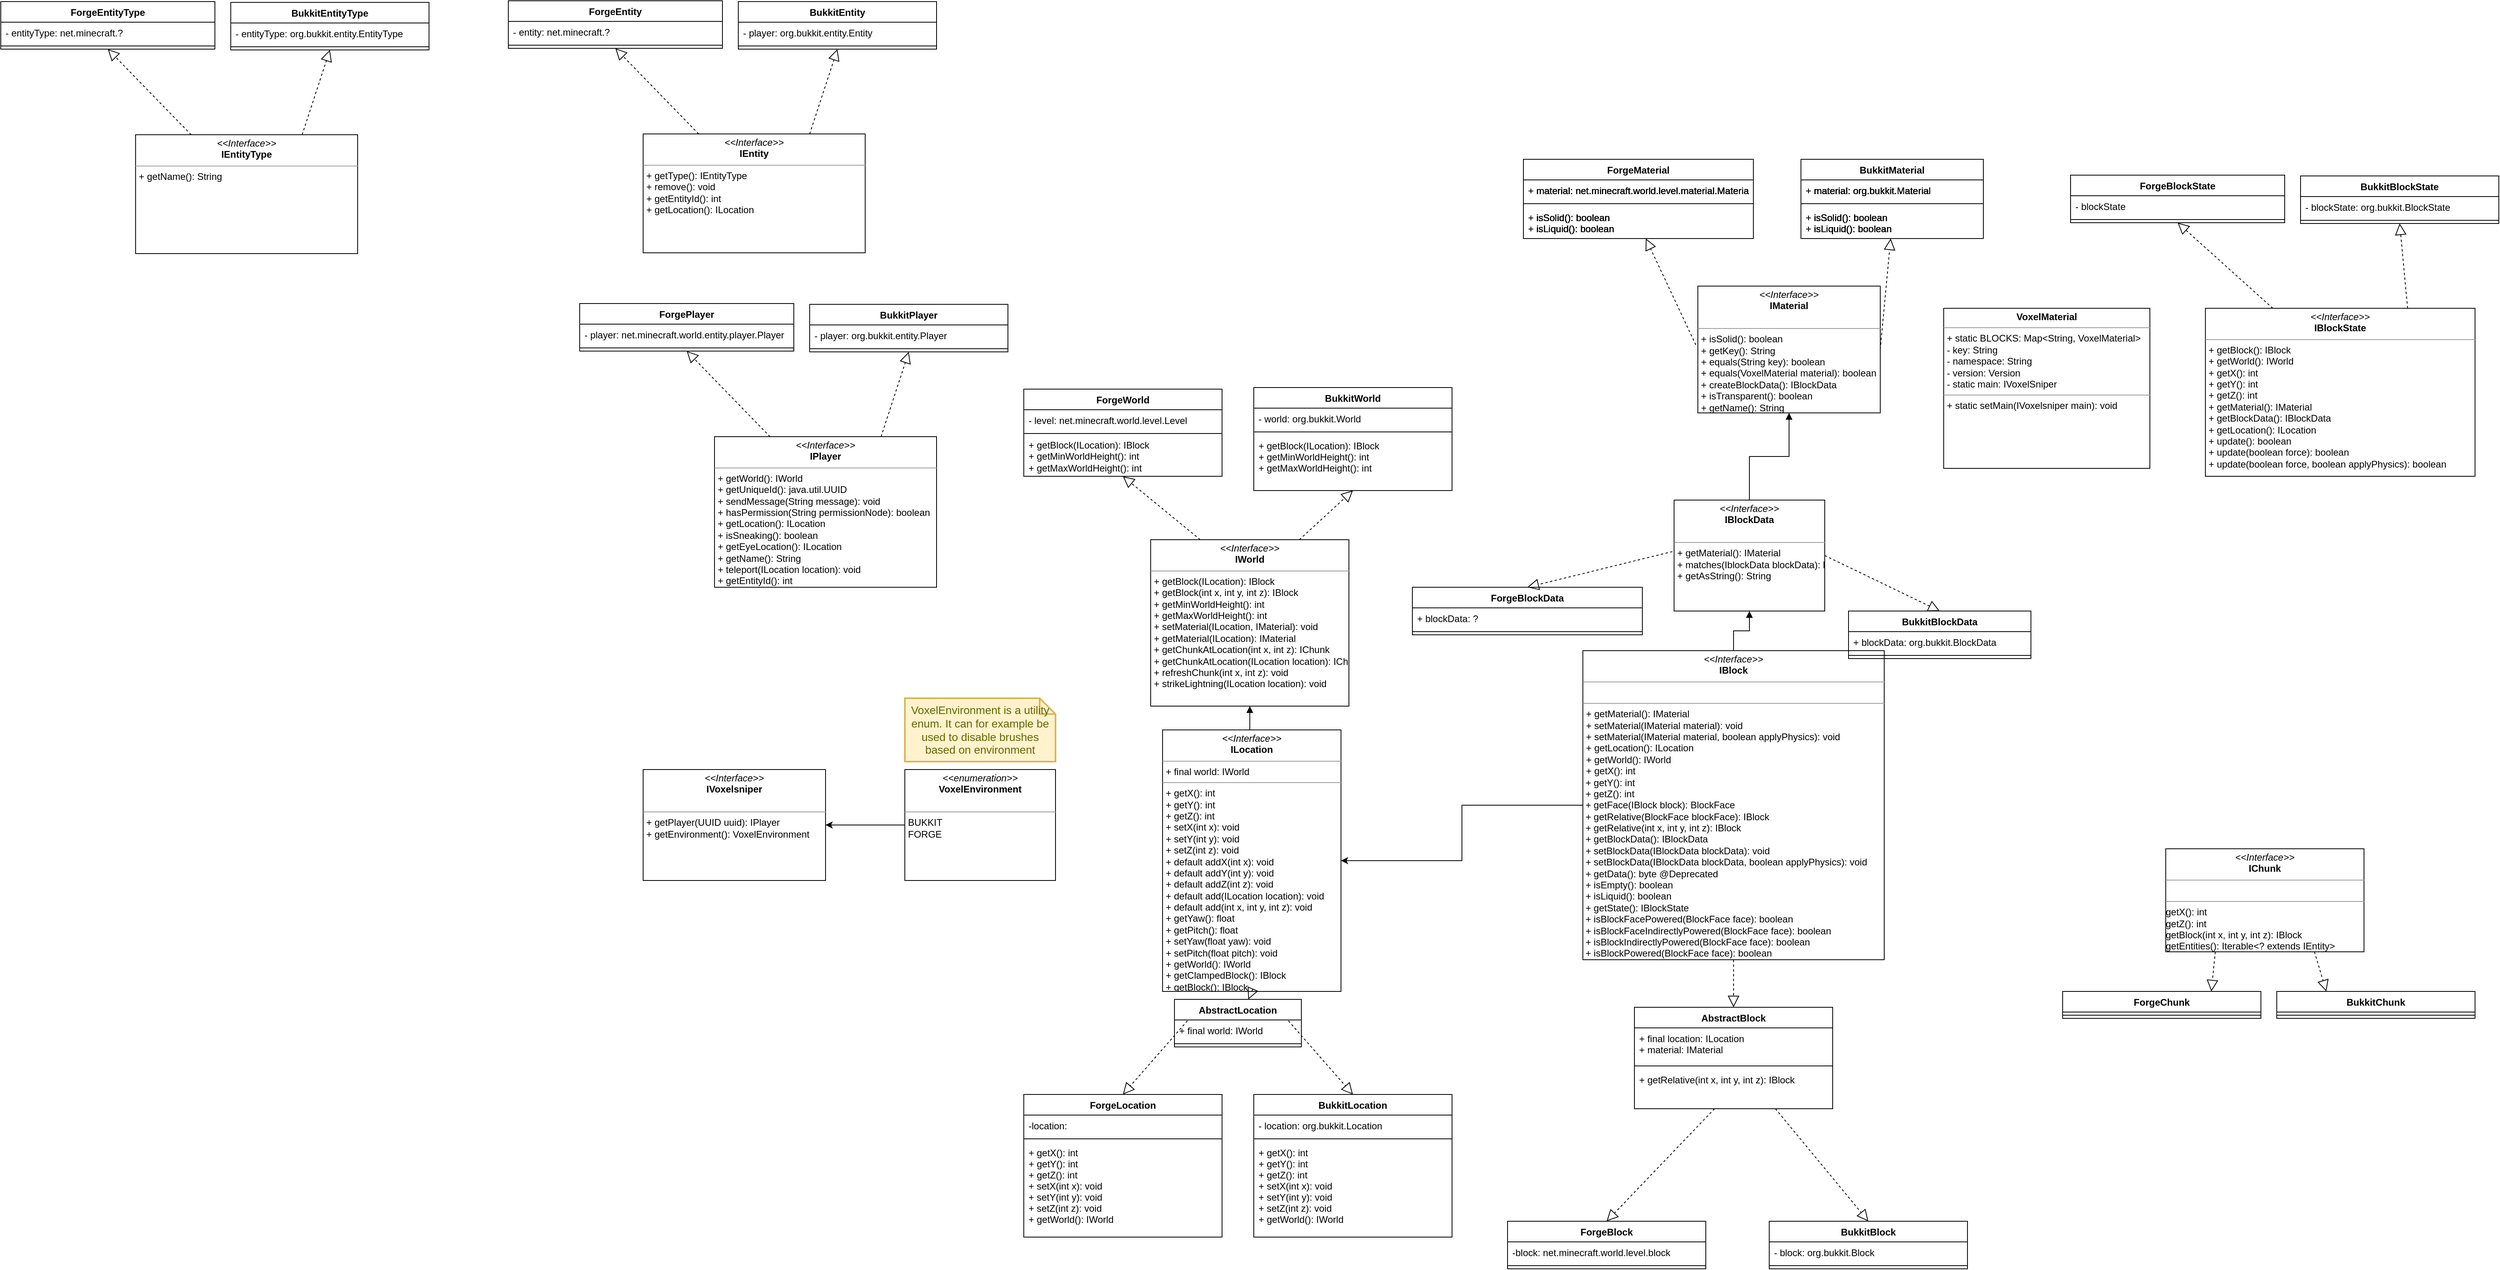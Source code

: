 <mxfile version="15.5.4" type="embed"><diagram id="C5RBs43oDa-KdzZeNtuy" name="Page-1"><mxGraphModel dx="2242" dy="1437" grid="1" gridSize="10" guides="1" tooltips="1" connect="1" arrows="1" fold="1" page="1" pageScale="1" pageWidth="827" pageHeight="1169" math="0" shadow="0"><root><mxCell id="WIyWlLk6GJQsqaUBKTNV-0"/><mxCell id="WIyWlLk6GJQsqaUBKTNV-1" parent="WIyWlLk6GJQsqaUBKTNV-0"/><mxCell id="Hpd59Qbbizcu43VCn_N1-1" value="BukkitMaterial" style="swimlane;fontStyle=1;align=center;verticalAlign=top;childLayout=stackLayout;horizontal=1;startSize=26;horizontalStack=0;resizeParent=1;resizeParentMax=0;resizeLast=0;collapsible=1;marginBottom=0;" parent="WIyWlLk6GJQsqaUBKTNV-1" vertex="1"><mxGeometry x="710" y="-310" width="230" height="100" as="geometry"><mxRectangle x="280" y="320" width="120" height="30" as="alternateBounds"/></mxGeometry></mxCell><mxCell id="Hpd59Qbbizcu43VCn_N1-2" value="+ material: org.bukkit.Material" style="text;align=left;verticalAlign=top;spacingLeft=4;spacingRight=4;overflow=hidden;rotatable=0;points=[[0,0.5],[1,0.5]];portConstraint=eastwest;" parent="Hpd59Qbbizcu43VCn_N1-1" vertex="1"><mxGeometry y="26" width="230" height="26" as="geometry"/></mxCell><mxCell id="Hpd59Qbbizcu43VCn_N1-3" value="" style="line;strokeWidth=1;align=left;verticalAlign=middle;spacingTop=-1;spacingLeft=3;spacingRight=3;rotatable=0;labelPosition=right;points=[];portConstraint=eastwest;" parent="Hpd59Qbbizcu43VCn_N1-1" vertex="1"><mxGeometry y="52" width="230" height="8" as="geometry"/></mxCell><mxCell id="Hpd59Qbbizcu43VCn_N1-4" value="+ isSolid(): boolean&#10;+ isLiquid(): boolean&#10;" style="text;align=left;verticalAlign=top;spacingLeft=4;spacingRight=4;overflow=hidden;rotatable=0;points=[[0,0.5],[1,0.5]];portConstraint=eastwest;" parent="Hpd59Qbbizcu43VCn_N1-1" vertex="1"><mxGeometry y="60" width="230" height="40" as="geometry"/></mxCell><mxCell id="Hpd59Qbbizcu43VCn_N1-5" value="" style="endArrow=block;dashed=1;endFill=0;endSize=12;html=1;rounded=0;exitX=1;exitY=0.5;exitDx=0;exitDy=0;" parent="WIyWlLk6GJQsqaUBKTNV-1" source="Hpd59Qbbizcu43VCn_N1-11" target="Hpd59Qbbizcu43VCn_N1-4" edge="1"><mxGeometry width="160" relative="1" as="geometry"><mxPoint x="480" y="-250" as="sourcePoint"/><mxPoint x="640" y="-250" as="targetPoint"/></mxGeometry></mxCell><mxCell id="Hpd59Qbbizcu43VCn_N1-6" value="ForgeMaterial" style="swimlane;fontStyle=1;align=center;verticalAlign=top;childLayout=stackLayout;horizontal=1;startSize=26;horizontalStack=0;resizeParent=1;resizeParentMax=0;resizeLast=0;collapsible=1;marginBottom=0;" parent="WIyWlLk6GJQsqaUBKTNV-1" vertex="1"><mxGeometry x="360" y="-310" width="290" height="100" as="geometry"/></mxCell><mxCell id="Hpd59Qbbizcu43VCn_N1-7" value="+ material: net.minecraft.world.level.material.Material" style="text;align=left;verticalAlign=top;spacingLeft=4;spacingRight=4;overflow=hidden;rotatable=0;points=[[0,0.5],[1,0.5]];portConstraint=eastwest;" parent="Hpd59Qbbizcu43VCn_N1-6" vertex="1"><mxGeometry y="26" width="290" height="26" as="geometry"/></mxCell><mxCell id="Hpd59Qbbizcu43VCn_N1-8" value="" style="line;strokeWidth=1;align=left;verticalAlign=middle;spacingTop=-1;spacingLeft=3;spacingRight=3;rotatable=0;labelPosition=right;points=[];portConstraint=eastwest;" parent="Hpd59Qbbizcu43VCn_N1-6" vertex="1"><mxGeometry y="52" width="290" height="8" as="geometry"/></mxCell><mxCell id="Hpd59Qbbizcu43VCn_N1-9" value="+ isSolid(): boolean&#10;+ isLiquid(): boolean&#10;" style="text;align=left;verticalAlign=top;spacingLeft=4;spacingRight=4;overflow=hidden;rotatable=0;points=[[0,0.5],[1,0.5]];portConstraint=eastwest;" parent="Hpd59Qbbizcu43VCn_N1-6" vertex="1"><mxGeometry y="60" width="290" height="40" as="geometry"/></mxCell><mxCell id="Hpd59Qbbizcu43VCn_N1-10" value="" style="endArrow=block;dashed=1;endFill=0;endSize=12;html=1;rounded=0;exitX=-0.011;exitY=0.464;exitDx=0;exitDy=0;exitPerimeter=0;" parent="WIyWlLk6GJQsqaUBKTNV-1" source="Hpd59Qbbizcu43VCn_N1-11" target="Hpd59Qbbizcu43VCn_N1-9" edge="1"><mxGeometry width="160" relative="1" as="geometry"><mxPoint x="530" y="-260" as="sourcePoint"/><mxPoint x="690" y="-260" as="targetPoint"/></mxGeometry></mxCell><mxCell id="Hpd59Qbbizcu43VCn_N1-11" value="&lt;p style=&quot;margin: 0px ; margin-top: 4px ; text-align: center&quot;&gt;&lt;i&gt;&amp;lt;&amp;lt;Interface&amp;gt;&amp;gt;&lt;/i&gt;&lt;br&gt;&lt;b&gt;IMaterial&lt;/b&gt;&lt;/p&gt;&lt;br&gt;&lt;hr size=&quot;1&quot;&gt;&lt;p style=&quot;margin: 0px ; margin-left: 4px&quot;&gt;+ isSolid(): boolean&lt;br&gt;&lt;/p&gt;&lt;p style=&quot;margin: 0px ; margin-left: 4px&quot;&gt;+ getKey(): String&lt;/p&gt;&lt;p style=&quot;margin: 0px ; margin-left: 4px&quot;&gt;+ equals(String key): boolean&lt;/p&gt;&lt;p style=&quot;margin: 0px ; margin-left: 4px&quot;&gt;+ equals(VoxelMaterial material): boolean&lt;br&gt;&lt;/p&gt;&lt;p style=&quot;margin: 0px ; margin-left: 4px&quot;&gt;+ createBlockData(): IBlockData&lt;/p&gt;&lt;p style=&quot;margin: 0px ; margin-left: 4px&quot;&gt;+&amp;nbsp;isTransparent(): boolean&lt;/p&gt;&lt;p style=&quot;margin: 0px ; margin-left: 4px&quot;&gt;+ getName(): String&lt;/p&gt;" style="verticalAlign=top;align=left;overflow=fill;fontSize=12;fontFamily=Helvetica;html=1;glass=0;" parent="WIyWlLk6GJQsqaUBKTNV-1" vertex="1"><mxGeometry x="580" y="-150" width="230" height="160" as="geometry"/></mxCell><mxCell id="Hpd59Qbbizcu43VCn_N1-22" value="&lt;p style=&quot;margin: 0px ; margin-top: 4px ; text-align: center&quot;&gt;&lt;i&gt;&amp;lt;&amp;lt;Interface&amp;gt;&amp;gt;&lt;/i&gt;&lt;br&gt;&lt;b&gt;IWorld&lt;/b&gt;&lt;/p&gt;&lt;hr size=&quot;1&quot;&gt;&lt;p style=&quot;margin: 0px ; margin-left: 4px&quot;&gt;+ getBlock(ILocation): IBlock&lt;/p&gt;&lt;p style=&quot;margin: 0px ; margin-left: 4px&quot;&gt;+&amp;nbsp;getBlock(int x, int y, int z): IBlock&lt;br&gt;+ getMinWorldHeight(): int&lt;/p&gt;&lt;p style=&quot;margin: 0px ; margin-left: 4px&quot;&gt;+ getMaxWorldHeight(): int&lt;/p&gt;&lt;p style=&quot;margin: 0px ; margin-left: 4px&quot;&gt;+ setMaterial(ILocation, IMaterial): void&lt;/p&gt;&lt;p style=&quot;margin: 0px ; margin-left: 4px&quot;&gt;+ getMaterial(ILocation):&amp;nbsp;IMaterial&lt;/p&gt;&lt;p style=&quot;margin: 0px ; margin-left: 4px&quot;&gt;+ getChunkAtLocation(int x, int z): IChunk&lt;/p&gt;&lt;p style=&quot;margin: 0px ; margin-left: 4px&quot;&gt;+ getChunkAtLocation(ILocation location): IChunk&lt;/p&gt;&lt;p style=&quot;margin: 0px ; margin-left: 4px&quot;&gt;+ refreshChunk(int x, int z): void&lt;/p&gt;&lt;p style=&quot;margin: 0px ; margin-left: 4px&quot;&gt;+ strikeLightning(ILocation location): void&lt;/p&gt;&lt;p style=&quot;margin: 0px ; margin-left: 4px&quot;&gt;&lt;br&gt;&lt;/p&gt;" style="verticalAlign=top;align=left;overflow=fill;fontSize=12;fontFamily=Helvetica;html=1;glass=0;" parent="WIyWlLk6GJQsqaUBKTNV-1" vertex="1"><mxGeometry x="-110" y="170" width="250" height="210" as="geometry"/></mxCell><mxCell id="Hpd59Qbbizcu43VCn_N1-32" style="edgeStyle=orthogonalEdgeStyle;rounded=0;orthogonalLoop=1;jettySize=auto;html=1;entryX=1;entryY=0.5;entryDx=0;entryDy=0;" parent="WIyWlLk6GJQsqaUBKTNV-1" source="Hpd59Qbbizcu43VCn_N1-31" target="Hpd59Qbbizcu43VCn_N1-55" edge="1"><mxGeometry relative="1" as="geometry"><mxPoint x="120" y="575" as="targetPoint"/></mxGeometry></mxCell><mxCell id="Hpd59Qbbizcu43VCn_N1-79" style="edgeStyle=orthogonalEdgeStyle;rounded=0;orthogonalLoop=1;jettySize=auto;html=1;exitX=0.5;exitY=0;exitDx=0;exitDy=0;entryX=0.5;entryY=1;entryDx=0;entryDy=0;endArrow=block;endFill=1;" parent="WIyWlLk6GJQsqaUBKTNV-1" source="Hpd59Qbbizcu43VCn_N1-31" target="35" edge="1"><mxGeometry relative="1" as="geometry"/></mxCell><mxCell id="Hpd59Qbbizcu43VCn_N1-36" value="ForgeBlock" style="swimlane;fontStyle=1;align=center;verticalAlign=top;childLayout=stackLayout;horizontal=1;startSize=26;horizontalStack=0;resizeParent=1;resizeParentMax=0;resizeLast=0;collapsible=1;marginBottom=0;glass=0;" parent="WIyWlLk6GJQsqaUBKTNV-1" vertex="1"><mxGeometry x="340" y="1030" width="250" height="60" as="geometry"/></mxCell><mxCell id="Hpd59Qbbizcu43VCn_N1-37" value="-block: net.minecraft.world.level.block" style="text;strokeColor=none;fillColor=none;align=left;verticalAlign=top;spacingLeft=4;spacingRight=4;overflow=hidden;rotatable=0;points=[[0,0.5],[1,0.5]];portConstraint=eastwest;glass=0;" parent="Hpd59Qbbizcu43VCn_N1-36" vertex="1"><mxGeometry y="26" width="250" height="26" as="geometry"/></mxCell><mxCell id="Hpd59Qbbizcu43VCn_N1-38" value="" style="line;strokeWidth=1;fillColor=none;align=left;verticalAlign=middle;spacingTop=-1;spacingLeft=3;spacingRight=3;rotatable=0;labelPosition=right;points=[];portConstraint=eastwest;glass=0;" parent="Hpd59Qbbizcu43VCn_N1-36" vertex="1"><mxGeometry y="52" width="250" height="8" as="geometry"/></mxCell><mxCell id="Hpd59Qbbizcu43VCn_N1-40" value="BukkitBlock" style="swimlane;fontStyle=1;align=center;verticalAlign=top;childLayout=stackLayout;horizontal=1;startSize=26;horizontalStack=0;resizeParent=1;resizeParentMax=0;resizeLast=0;collapsible=1;marginBottom=0;glass=0;" parent="WIyWlLk6GJQsqaUBKTNV-1" vertex="1"><mxGeometry x="670" y="1030" width="250" height="60" as="geometry"/></mxCell><mxCell id="Hpd59Qbbizcu43VCn_N1-41" value="- block: org.bukkit.Block" style="text;strokeColor=none;fillColor=none;align=left;verticalAlign=top;spacingLeft=4;spacingRight=4;overflow=hidden;rotatable=0;points=[[0,0.5],[1,0.5]];portConstraint=eastwest;glass=0;" parent="Hpd59Qbbizcu43VCn_N1-40" vertex="1"><mxGeometry y="26" width="250" height="26" as="geometry"/></mxCell><mxCell id="Hpd59Qbbizcu43VCn_N1-42" value="" style="line;strokeWidth=1;fillColor=none;align=left;verticalAlign=middle;spacingTop=-1;spacingLeft=3;spacingRight=3;rotatable=0;labelPosition=right;points=[];portConstraint=eastwest;glass=0;" parent="Hpd59Qbbizcu43VCn_N1-40" vertex="1"><mxGeometry y="52" width="250" height="8" as="geometry"/></mxCell><mxCell id="Hpd59Qbbizcu43VCn_N1-45" value="" style="endArrow=block;dashed=1;endFill=0;endSize=12;html=1;rounded=0;entryX=0.5;entryY=0;entryDx=0;entryDy=0;" parent="WIyWlLk6GJQsqaUBKTNV-1" source="20" target="Hpd59Qbbizcu43VCn_N1-40" edge="1"><mxGeometry width="160" relative="1" as="geometry"><mxPoint x="480.0" y="624.34" as="sourcePoint"/><mxPoint x="510" y="580" as="targetPoint"/></mxGeometry></mxCell><mxCell id="Hpd59Qbbizcu43VCn_N1-46" value="" style="endArrow=block;dashed=1;endFill=0;endSize=12;html=1;rounded=0;entryX=0.5;entryY=0;entryDx=0;entryDy=0;" parent="WIyWlLk6GJQsqaUBKTNV-1" source="23" target="Hpd59Qbbizcu43VCn_N1-36" edge="1"><mxGeometry width="160" relative="1" as="geometry"><mxPoint x="430" y="632.5" as="sourcePoint"/><mxPoint x="520.0" y="590" as="targetPoint"/></mxGeometry></mxCell><mxCell id="Hpd59Qbbizcu43VCn_N1-47" value="ForgeLocation" style="swimlane;fontStyle=1;align=center;verticalAlign=top;childLayout=stackLayout;horizontal=1;startSize=26;horizontalStack=0;resizeParent=1;resizeParentMax=0;resizeLast=0;collapsible=1;marginBottom=0;glass=0;" parent="WIyWlLk6GJQsqaUBKTNV-1" vertex="1"><mxGeometry x="-270" y="870" width="250" height="180" as="geometry"/></mxCell><mxCell id="Hpd59Qbbizcu43VCn_N1-48" value="-location: " style="text;strokeColor=none;fillColor=none;align=left;verticalAlign=top;spacingLeft=4;spacingRight=4;overflow=hidden;rotatable=0;points=[[0,0.5],[1,0.5]];portConstraint=eastwest;glass=0;" parent="Hpd59Qbbizcu43VCn_N1-47" vertex="1"><mxGeometry y="26" width="250" height="26" as="geometry"/></mxCell><mxCell id="Hpd59Qbbizcu43VCn_N1-49" value="" style="line;strokeWidth=1;fillColor=none;align=left;verticalAlign=middle;spacingTop=-1;spacingLeft=3;spacingRight=3;rotatable=0;labelPosition=right;points=[];portConstraint=eastwest;glass=0;" parent="Hpd59Qbbizcu43VCn_N1-47" vertex="1"><mxGeometry y="52" width="250" height="8" as="geometry"/></mxCell><mxCell id="Hpd59Qbbizcu43VCn_N1-50" value="+ getX(): int&#10;+ getY(): int&#10;+ getZ(): int&#10;+ setX(int x): void&#10;+ setY(int y): void&#10;+ setZ(int z): void&#10;+ getWorld(): IWorld" style="text;strokeColor=none;fillColor=none;align=left;verticalAlign=top;spacingLeft=4;spacingRight=4;overflow=hidden;rotatable=0;points=[[0,0.5],[1,0.5]];portConstraint=eastwest;glass=0;" parent="Hpd59Qbbizcu43VCn_N1-47" vertex="1"><mxGeometry y="60" width="250" height="120" as="geometry"/></mxCell><mxCell id="Hpd59Qbbizcu43VCn_N1-51" value="BukkitLocation" style="swimlane;fontStyle=1;align=center;verticalAlign=top;childLayout=stackLayout;horizontal=1;startSize=26;horizontalStack=0;resizeParent=1;resizeParentMax=0;resizeLast=0;collapsible=1;marginBottom=0;glass=0;" parent="WIyWlLk6GJQsqaUBKTNV-1" vertex="1"><mxGeometry x="20" y="870" width="250" height="180" as="geometry"/></mxCell><mxCell id="Hpd59Qbbizcu43VCn_N1-52" value="- location: org.bukkit.Location" style="text;strokeColor=none;fillColor=none;align=left;verticalAlign=top;spacingLeft=4;spacingRight=4;overflow=hidden;rotatable=0;points=[[0,0.5],[1,0.5]];portConstraint=eastwest;glass=0;" parent="Hpd59Qbbizcu43VCn_N1-51" vertex="1"><mxGeometry y="26" width="250" height="26" as="geometry"/></mxCell><mxCell id="Hpd59Qbbizcu43VCn_N1-53" value="" style="line;strokeWidth=1;fillColor=none;align=left;verticalAlign=middle;spacingTop=-1;spacingLeft=3;spacingRight=3;rotatable=0;labelPosition=right;points=[];portConstraint=eastwest;glass=0;" parent="Hpd59Qbbizcu43VCn_N1-51" vertex="1"><mxGeometry y="52" width="250" height="8" as="geometry"/></mxCell><mxCell id="Hpd59Qbbizcu43VCn_N1-54" value="+ getX(): int&#10;+ getY(): int&#10;+ getZ(): int&#10;+ setX(int x): void&#10;+ setY(int y): void&#10;+ setZ(int z): void&#10;+ getWorld(): IWorld" style="text;strokeColor=none;fillColor=none;align=left;verticalAlign=top;spacingLeft=4;spacingRight=4;overflow=hidden;rotatable=0;points=[[0,0.5],[1,0.5]];portConstraint=eastwest;glass=0;" parent="Hpd59Qbbizcu43VCn_N1-51" vertex="1"><mxGeometry y="60" width="250" height="120" as="geometry"/></mxCell><mxCell id="Hpd59Qbbizcu43VCn_N1-59" style="edgeStyle=orthogonalEdgeStyle;rounded=0;orthogonalLoop=1;jettySize=auto;html=1;exitX=0.5;exitY=0;exitDx=0;exitDy=0;entryX=0.5;entryY=1;entryDx=0;entryDy=0;endArrow=block;endFill=1;" parent="WIyWlLk6GJQsqaUBKTNV-1" source="Hpd59Qbbizcu43VCn_N1-55" target="Hpd59Qbbizcu43VCn_N1-22" edge="1"><mxGeometry relative="1" as="geometry"/></mxCell><mxCell id="Hpd59Qbbizcu43VCn_N1-55" value="&lt;p style=&quot;margin: 0px ; margin-top: 4px ; text-align: center&quot;&gt;&lt;i&gt;&amp;lt;&amp;lt;Interface&amp;gt;&amp;gt;&lt;/i&gt;&lt;br&gt;&lt;b&gt;ILocation&lt;/b&gt;&lt;/p&gt;&lt;hr size=&quot;1&quot;&gt;&lt;p style=&quot;margin: 0px ; margin-left: 4px&quot;&gt;+ final world: IWorld&lt;/p&gt;&lt;hr size=&quot;1&quot;&gt;&lt;p style=&quot;margin: 0px 0px 0px 4px&quot;&gt;+ getX(): int&lt;br&gt;&lt;/p&gt;&lt;p style=&quot;margin: 0px 0px 0px 4px&quot;&gt;+ getY(): int&lt;br&gt;&lt;/p&gt;&lt;p style=&quot;margin: 0px 0px 0px 4px&quot;&gt;+ getZ(): int&lt;br&gt;&lt;/p&gt;&lt;p style=&quot;margin: 0px 0px 0px 4px&quot;&gt;+ setX(int x): void&lt;/p&gt;&lt;p style=&quot;margin: 0px 0px 0px 4px&quot;&gt;+ setY(int y): void&lt;br&gt;&lt;/p&gt;&lt;p style=&quot;margin: 0px 0px 0px 4px&quot;&gt;+ setZ(int z): void&lt;br&gt;&lt;/p&gt;&lt;p style=&quot;margin: 0px 0px 0px 4px&quot;&gt;+ default addX(int x): void&lt;/p&gt;&lt;p style=&quot;margin: 0px 0px 0px 4px&quot;&gt;+ default addY(int y): void&lt;br&gt;&lt;/p&gt;&lt;p style=&quot;margin: 0px 0px 0px 4px&quot;&gt;+ default addZ(int z): void&lt;br&gt;&lt;/p&gt;&lt;p style=&quot;margin: 0px 0px 0px 4px&quot;&gt;+ default add(ILocation location): void&lt;/p&gt;&lt;p style=&quot;margin: 0px 0px 0px 4px&quot;&gt;+ default add(int x, int y, int z): void&lt;/p&gt;&lt;p style=&quot;margin: 0px 0px 0px 4px&quot;&gt;+ getYaw(): float&lt;/p&gt;&lt;p style=&quot;margin: 0px 0px 0px 4px&quot;&gt;+ getPitch(): float&amp;nbsp;&lt;/p&gt;&lt;p style=&quot;margin: 0px 0px 0px 4px&quot;&gt;+ setYaw(float yaw): void&lt;/p&gt;&lt;p style=&quot;margin: 0px 0px 0px 4px&quot;&gt;+ setPitch(float pitch): void&lt;/p&gt;&lt;p style=&quot;margin: 0px 0px 0px 4px&quot;&gt;+ getWorld(): IWorld&lt;/p&gt;&lt;p style=&quot;margin: 0px 0px 0px 4px&quot;&gt;+ getClampedBlock(): IBlock&lt;br&gt;+ getBlock(): IBlock&lt;br&gt;&lt;/p&gt;&lt;p style=&quot;margin: 0px 0px 0px 4px&quot;&gt;&lt;br&gt;&lt;/p&gt;" style="verticalAlign=top;align=left;overflow=fill;fontSize=12;fontFamily=Helvetica;html=1;glass=0;" parent="WIyWlLk6GJQsqaUBKTNV-1" vertex="1"><mxGeometry x="-95" y="410" width="225" height="330" as="geometry"/></mxCell><mxCell id="Hpd59Qbbizcu43VCn_N1-57" value="" style="endArrow=block;dashed=1;endFill=0;endSize=12;html=1;rounded=0;entryX=0.5;entryY=0;entryDx=0;entryDy=0;exitX=0.75;exitY=0;exitDx=0;exitDy=0;" parent="WIyWlLk6GJQsqaUBKTNV-1" source="0" target="Hpd59Qbbizcu43VCn_N1-51" edge="1"><mxGeometry width="160" relative="1" as="geometry"><mxPoint x="50" y="690" as="sourcePoint"/><mxPoint x="140" y="720" as="targetPoint"/></mxGeometry></mxCell><mxCell id="Hpd59Qbbizcu43VCn_N1-58" value="" style="endArrow=block;dashed=1;endFill=0;endSize=12;html=1;rounded=0;entryX=0.5;entryY=0;entryDx=0;entryDy=0;exitX=0.25;exitY=0;exitDx=0;exitDy=0;" parent="WIyWlLk6GJQsqaUBKTNV-1" source="0" target="Hpd59Qbbizcu43VCn_N1-47" edge="1"><mxGeometry width="160" relative="1" as="geometry"><mxPoint x="50" y="700" as="sourcePoint"/><mxPoint x="195" y="770" as="targetPoint"/></mxGeometry></mxCell><mxCell id="Hpd59Qbbizcu43VCn_N1-68" value="ForgeWorld" style="swimlane;fontStyle=1;align=center;verticalAlign=top;childLayout=stackLayout;horizontal=1;startSize=26;horizontalStack=0;resizeParent=1;resizeParentMax=0;resizeLast=0;collapsible=1;marginBottom=0;glass=0;" parent="WIyWlLk6GJQsqaUBKTNV-1" vertex="1"><mxGeometry x="-270" y="-20" width="250" height="110" as="geometry"/></mxCell><mxCell id="Hpd59Qbbizcu43VCn_N1-69" value="- level: net.minecraft.world.level.Level " style="text;strokeColor=none;fillColor=none;align=left;verticalAlign=top;spacingLeft=4;spacingRight=4;overflow=hidden;rotatable=0;points=[[0,0.5],[1,0.5]];portConstraint=eastwest;glass=0;" parent="Hpd59Qbbizcu43VCn_N1-68" vertex="1"><mxGeometry y="26" width="250" height="26" as="geometry"/></mxCell><mxCell id="Hpd59Qbbizcu43VCn_N1-70" value="" style="line;strokeWidth=1;fillColor=none;align=left;verticalAlign=middle;spacingTop=-1;spacingLeft=3;spacingRight=3;rotatable=0;labelPosition=right;points=[];portConstraint=eastwest;glass=0;" parent="Hpd59Qbbizcu43VCn_N1-68" vertex="1"><mxGeometry y="52" width="250" height="8" as="geometry"/></mxCell><mxCell id="Hpd59Qbbizcu43VCn_N1-80" value="&lt;p style=&quot;margin: 0px 0px 0px 4px&quot;&gt;+ getBlock(ILocation): IBlock&lt;br&gt;&lt;/p&gt;&lt;p style=&quot;margin: 0px 0px 0px 4px&quot;&gt;+ getMinWorldHeight(): int&lt;/p&gt;&lt;p style=&quot;margin: 0px 0px 0px 4px&quot;&gt;+ getMaxWorldHeight(): int&lt;/p&gt;" style="text;html=1;align=left;verticalAlign=middle;resizable=0;points=[];autosize=1;strokeColor=none;fillColor=none;" parent="Hpd59Qbbizcu43VCn_N1-68" vertex="1"><mxGeometry y="60" width="250" height="50" as="geometry"/></mxCell><mxCell id="Hpd59Qbbizcu43VCn_N1-72" value="BukkitWorld" style="swimlane;fontStyle=1;align=center;verticalAlign=top;childLayout=stackLayout;horizontal=1;startSize=26;horizontalStack=0;resizeParent=1;resizeParentMax=0;resizeLast=0;collapsible=1;marginBottom=0;glass=0;" parent="WIyWlLk6GJQsqaUBKTNV-1" vertex="1"><mxGeometry x="20" y="-22" width="250" height="130" as="geometry"/></mxCell><mxCell id="Hpd59Qbbizcu43VCn_N1-73" value="- world: org.bukkit.World" style="text;strokeColor=none;fillColor=none;align=left;verticalAlign=top;spacingLeft=4;spacingRight=4;overflow=hidden;rotatable=0;points=[[0,0.5],[1,0.5]];portConstraint=eastwest;glass=0;" parent="Hpd59Qbbizcu43VCn_N1-72" vertex="1"><mxGeometry y="26" width="250" height="26" as="geometry"/></mxCell><mxCell id="Hpd59Qbbizcu43VCn_N1-74" value="" style="line;strokeWidth=1;fillColor=none;align=left;verticalAlign=middle;spacingTop=-1;spacingLeft=3;spacingRight=3;rotatable=0;labelPosition=right;points=[];portConstraint=eastwest;glass=0;" parent="Hpd59Qbbizcu43VCn_N1-72" vertex="1"><mxGeometry y="52" width="250" height="8" as="geometry"/></mxCell><mxCell id="Hpd59Qbbizcu43VCn_N1-75" value="+ getBlock(ILocation): IBlock&#10;+ getMinWorldHeight(): int&#10;+ getMaxWorldHeight(): int" style="text;strokeColor=none;fillColor=none;align=left;verticalAlign=top;spacingLeft=4;spacingRight=4;overflow=hidden;rotatable=0;points=[[0,0.5],[1,0.5]];portConstraint=eastwest;glass=0;" parent="Hpd59Qbbizcu43VCn_N1-72" vertex="1"><mxGeometry y="60" width="250" height="70" as="geometry"/></mxCell><mxCell id="Hpd59Qbbizcu43VCn_N1-76" value="" style="endArrow=block;dashed=1;endFill=0;endSize=12;html=1;rounded=0;entryX=0.5;entryY=1;entryDx=0;entryDy=0;exitX=0.75;exitY=0;exitDx=0;exitDy=0;" parent="WIyWlLk6GJQsqaUBKTNV-1" source="Hpd59Qbbizcu43VCn_N1-22" target="Hpd59Qbbizcu43VCn_N1-72" edge="1"><mxGeometry width="160" relative="1" as="geometry"><mxPoint x="50" y="-77" as="sourcePoint"/><mxPoint x="140" y="-47" as="targetPoint"/></mxGeometry></mxCell><mxCell id="Hpd59Qbbizcu43VCn_N1-77" value="" style="endArrow=block;dashed=1;endFill=0;endSize=12;html=1;rounded=0;entryX=0.5;entryY=1;entryDx=0;entryDy=0;exitX=0.25;exitY=0;exitDx=0;exitDy=0;" parent="WIyWlLk6GJQsqaUBKTNV-1" source="Hpd59Qbbizcu43VCn_N1-22" target="Hpd59Qbbizcu43VCn_N1-68" edge="1"><mxGeometry width="160" relative="1" as="geometry"><mxPoint x="-42.5" y="-80.0" as="sourcePoint"/><mxPoint x="195" y="3" as="targetPoint"/></mxGeometry></mxCell><mxCell id="Hpd59Qbbizcu43VCn_N1-85" value="&lt;p style=&quot;margin: 0px ; margin-top: 4px ; text-align: center&quot;&gt;&lt;i&gt;&amp;lt;&amp;lt;Interface&amp;gt;&amp;gt;&lt;/i&gt;&lt;br&gt;&lt;b&gt;IPlayer&lt;/b&gt;&lt;/p&gt;&lt;hr size=&quot;1&quot;&gt;&lt;p style=&quot;margin: 0px ; margin-left: 4px&quot;&gt;+ getWorld(): IWorld&lt;br&gt;&lt;/p&gt;&lt;p style=&quot;margin: 0px ; margin-left: 4px&quot;&gt;+&amp;nbsp;getUniqueId(): java.util.UUID&lt;/p&gt;&lt;p style=&quot;margin: 0px ; margin-left: 4px&quot;&gt;+ sendMessage(String message): void&lt;/p&gt;&lt;p style=&quot;margin: 0px ; margin-left: 4px&quot;&gt;+ hasPermission(String permissionNode): boolean&lt;/p&gt;&lt;p style=&quot;margin: 0px ; margin-left: 4px&quot;&gt;+ getLocation(): ILocation&lt;/p&gt;&lt;p style=&quot;margin: 0px ; margin-left: 4px&quot;&gt;+ isSneaking(): boolean&lt;/p&gt;&lt;p style=&quot;margin: 0px ; margin-left: 4px&quot;&gt;+ getEyeLocation(): ILocation&lt;/p&gt;&lt;p style=&quot;margin: 0px ; margin-left: 4px&quot;&gt;+ getName(): String&lt;/p&gt;&lt;p style=&quot;margin: 0px ; margin-left: 4px&quot;&gt;+ teleport(ILocation location): void&lt;/p&gt;&lt;p style=&quot;margin: 0px ; margin-left: 4px&quot;&gt;+ getEntityId(): int&lt;/p&gt;&lt;p style=&quot;margin: 0px ; margin-left: 4px&quot;&gt;&lt;br&gt;&lt;/p&gt;" style="verticalAlign=top;align=left;overflow=fill;fontSize=12;fontFamily=Helvetica;html=1;glass=0;" parent="WIyWlLk6GJQsqaUBKTNV-1" vertex="1"><mxGeometry x="-660" y="40" width="280" height="190" as="geometry"/></mxCell><mxCell id="Hpd59Qbbizcu43VCn_N1-86" value="ForgePlayer" style="swimlane;fontStyle=1;align=center;verticalAlign=top;childLayout=stackLayout;horizontal=1;startSize=26;horizontalStack=0;resizeParent=1;resizeParentMax=0;resizeLast=0;collapsible=1;marginBottom=0;glass=0;" parent="WIyWlLk6GJQsqaUBKTNV-1" vertex="1"><mxGeometry x="-830" y="-128" width="270" height="60" as="geometry"/></mxCell><mxCell id="Hpd59Qbbizcu43VCn_N1-87" value="- player: net.minecraft.world.entity.player.Player" style="text;strokeColor=none;fillColor=none;align=left;verticalAlign=top;spacingLeft=4;spacingRight=4;overflow=hidden;rotatable=0;points=[[0,0.5],[1,0.5]];portConstraint=eastwest;glass=0;" parent="Hpd59Qbbizcu43VCn_N1-86" vertex="1"><mxGeometry y="26" width="270" height="26" as="geometry"/></mxCell><mxCell id="Hpd59Qbbizcu43VCn_N1-88" value="" style="line;strokeWidth=1;fillColor=none;align=left;verticalAlign=middle;spacingTop=-1;spacingLeft=3;spacingRight=3;rotatable=0;labelPosition=right;points=[];portConstraint=eastwest;glass=0;" parent="Hpd59Qbbizcu43VCn_N1-86" vertex="1"><mxGeometry y="52" width="270" height="8" as="geometry"/></mxCell><mxCell id="Hpd59Qbbizcu43VCn_N1-90" value="BukkitPlayer" style="swimlane;fontStyle=1;align=center;verticalAlign=top;childLayout=stackLayout;horizontal=1;startSize=26;horizontalStack=0;resizeParent=1;resizeParentMax=0;resizeLast=0;collapsible=1;marginBottom=0;glass=0;" parent="WIyWlLk6GJQsqaUBKTNV-1" vertex="1"><mxGeometry x="-540" y="-127" width="250" height="60" as="geometry"/></mxCell><mxCell id="Hpd59Qbbizcu43VCn_N1-91" value="- player: org.bukkit.entity.Player" style="text;strokeColor=none;fillColor=none;align=left;verticalAlign=top;spacingLeft=4;spacingRight=4;overflow=hidden;rotatable=0;points=[[0,0.5],[1,0.5]];portConstraint=eastwest;glass=0;" parent="Hpd59Qbbizcu43VCn_N1-90" vertex="1"><mxGeometry y="26" width="250" height="26" as="geometry"/></mxCell><mxCell id="Hpd59Qbbizcu43VCn_N1-92" value="" style="line;strokeWidth=1;fillColor=none;align=left;verticalAlign=middle;spacingTop=-1;spacingLeft=3;spacingRight=3;rotatable=0;labelPosition=right;points=[];portConstraint=eastwest;glass=0;" parent="Hpd59Qbbizcu43VCn_N1-90" vertex="1"><mxGeometry y="52" width="250" height="8" as="geometry"/></mxCell><mxCell id="Hpd59Qbbizcu43VCn_N1-94" value="" style="endArrow=block;dashed=1;endFill=0;endSize=12;html=1;rounded=0;entryX=0.5;entryY=1;entryDx=0;entryDy=0;exitX=0.75;exitY=0;exitDx=0;exitDy=0;" parent="WIyWlLk6GJQsqaUBKTNV-1" source="Hpd59Qbbizcu43VCn_N1-85" target="Hpd59Qbbizcu43VCn_N1-90" edge="1"><mxGeometry width="160" relative="1" as="geometry"><mxPoint x="-510" y="-185" as="sourcePoint"/><mxPoint x="-420" y="-155" as="targetPoint"/></mxGeometry></mxCell><mxCell id="Hpd59Qbbizcu43VCn_N1-95" value="" style="endArrow=block;dashed=1;endFill=0;endSize=12;html=1;rounded=0;entryX=0.5;entryY=1;entryDx=0;entryDy=0;exitX=0.25;exitY=0;exitDx=0;exitDy=0;" parent="WIyWlLk6GJQsqaUBKTNV-1" source="Hpd59Qbbizcu43VCn_N1-85" target="Hpd59Qbbizcu43VCn_N1-86" edge="1"><mxGeometry width="160" relative="1" as="geometry"><mxPoint x="-602.5" y="-188.0" as="sourcePoint"/><mxPoint x="-365" y="-105" as="targetPoint"/></mxGeometry></mxCell><mxCell id="0" value="AbstractLocation" style="swimlane;fontStyle=1;align=center;verticalAlign=top;childLayout=stackLayout;horizontal=1;startSize=26;horizontalStack=0;resizeParent=1;resizeParentMax=0;resizeLast=0;collapsible=1;marginBottom=0;" parent="WIyWlLk6GJQsqaUBKTNV-1" vertex="1"><mxGeometry x="-80" y="750" width="160" height="60" as="geometry"/></mxCell><mxCell id="1" value="+ final world: IWorld" style="text;strokeColor=none;fillColor=none;align=left;verticalAlign=top;spacingLeft=4;spacingRight=4;overflow=hidden;rotatable=0;points=[[0,0.5],[1,0.5]];portConstraint=eastwest;" parent="0" vertex="1"><mxGeometry y="26" width="160" height="26" as="geometry"/></mxCell><mxCell id="2" value="" style="line;strokeWidth=1;fillColor=none;align=left;verticalAlign=middle;spacingTop=-1;spacingLeft=3;spacingRight=3;rotatable=0;labelPosition=right;points=[];portConstraint=eastwest;" parent="0" vertex="1"><mxGeometry y="52" width="160" height="8" as="geometry"/></mxCell><mxCell id="4" value="" style="endArrow=block;dashed=1;endFill=0;endSize=12;html=1;rounded=0;exitX=0.5;exitY=1;exitDx=0;exitDy=0;" parent="WIyWlLk6GJQsqaUBKTNV-1" source="Hpd59Qbbizcu43VCn_N1-55" target="0" edge="1"><mxGeometry width="160" relative="1" as="geometry"><mxPoint x="-90" y="770" as="sourcePoint"/><mxPoint x="70" y="770" as="targetPoint"/></mxGeometry></mxCell><mxCell id="5" value="&lt;p style=&quot;margin: 0px ; margin-top: 4px ; text-align: center&quot;&gt;&lt;i&gt;&amp;lt;&amp;lt;Interface&amp;gt;&amp;gt;&lt;/i&gt;&lt;br&gt;&lt;b&gt;IVoxelsniper&lt;/b&gt;&lt;/p&gt;&lt;br&gt;&lt;hr size=&quot;1&quot;&gt;&lt;p style=&quot;margin: 0px ; margin-left: 4px&quot;&gt;+ getPlayer(UUID uuid): IPlayer&lt;/p&gt;&lt;p style=&quot;margin: 0px ; margin-left: 4px&quot;&gt;+ getEnvironment(): VoxelEnvironment&lt;/p&gt;" style="verticalAlign=top;align=left;overflow=fill;fontSize=12;fontFamily=Helvetica;html=1;" parent="WIyWlLk6GJQsqaUBKTNV-1" vertex="1"><mxGeometry x="-750" y="460" width="230" height="140" as="geometry"/></mxCell><mxCell id="7" style="edgeStyle=orthogonalEdgeStyle;rounded=0;orthogonalLoop=1;jettySize=auto;html=1;entryX=1;entryY=0.5;entryDx=0;entryDy=0;" parent="WIyWlLk6GJQsqaUBKTNV-1" source="6" target="5" edge="1"><mxGeometry relative="1" as="geometry"/></mxCell><mxCell id="6" value="&lt;p style=&quot;margin: 0px ; margin-top: 4px ; text-align: center&quot;&gt;&lt;i&gt;&amp;lt;&amp;lt;enumeration&amp;gt;&amp;gt;&lt;/i&gt;&lt;br&gt;&lt;b&gt;VoxelEnvironment&lt;/b&gt;&lt;/p&gt;&lt;br&gt;&lt;hr size=&quot;1&quot;&gt;&lt;p style=&quot;margin: 0px ; margin-left: 4px&quot;&gt;BUKKIT&lt;/p&gt;&lt;p style=&quot;margin: 0px ; margin-left: 4px&quot;&gt;FORGE&lt;/p&gt;" style="verticalAlign=top;align=left;overflow=fill;fontSize=12;fontFamily=Helvetica;html=1;" parent="WIyWlLk6GJQsqaUBKTNV-1" vertex="1"><mxGeometry x="-420" y="460" width="190" height="140" as="geometry"/></mxCell><mxCell id="8" value="VoxelEnvironment is a utility enum. It can for example be used to disable brushes based on environment&lt;br&gt;" style="shape=note;strokeWidth=2;fontSize=14;size=20;whiteSpace=wrap;html=1;fillColor=#fff2cc;strokeColor=#d6b656;fontColor=#666600;" parent="WIyWlLk6GJQsqaUBKTNV-1" vertex="1"><mxGeometry x="-420" y="370" width="190" height="80" as="geometry"/></mxCell><mxCell id="Hpd59Qbbizcu43VCn_N1-31" value="&lt;p style=&quot;margin: 0px ; margin-top: 4px ; text-align: center&quot;&gt;&lt;i&gt;&amp;lt;&amp;lt;Interface&amp;gt;&amp;gt;&lt;/i&gt;&lt;br&gt;&lt;b&gt;IBlock&lt;/b&gt;&lt;/p&gt;&lt;hr size=&quot;1&quot;&gt;&lt;p style=&quot;margin: 0px ; margin-left: 4px&quot;&gt;&lt;br&gt;&lt;/p&gt;&lt;hr size=&quot;1&quot;&gt;&lt;p style=&quot;margin: 0px ; margin-left: 4px&quot;&gt;+ getMaterial(): IMaterial&lt;br&gt;+ setMaterial(IMaterial material): void&lt;br&gt;&lt;/p&gt;&lt;p style=&quot;margin: 0px ; margin-left: 4px&quot;&gt;+ setMaterial(IMaterial material, boolean applyPhysics): void&lt;br&gt;&lt;/p&gt;&lt;p style=&quot;margin: 0px ; margin-left: 4px&quot;&gt;+ getLocation(): ILocation&lt;/p&gt;&lt;p style=&quot;margin: 0px ; margin-left: 4px&quot;&gt;+ getWorld(): IWorld&lt;/p&gt;&lt;p style=&quot;margin: 0px ; margin-left: 4px&quot;&gt;+ getX(): int&lt;br&gt;&lt;/p&gt;&amp;nbsp;+ getY(): int&lt;br&gt;&amp;nbsp;+ getZ(): int&lt;br&gt;&amp;nbsp;+ getFace(IBlock block): BlockFace&lt;br&gt;&amp;nbsp;+ getRelative(BlockFace blockFace): IBlock&lt;br&gt;&amp;nbsp;+ getRelative(int x, int y, int z): IBlock&lt;br&gt;&amp;nbsp;+ getBlockData(): IBlockData&lt;br&gt;&amp;nbsp;+&amp;nbsp;setBlockData(IBlockData blockData): void&lt;br&gt;&amp;nbsp;+&amp;nbsp;setBlockData(IBlockData blockData, boolean applyPhysics): void&lt;br&gt;&amp;nbsp;+ getData(): byte @Deprecated&lt;br&gt;&amp;nbsp;+&amp;nbsp;isEmpty(): boolean&lt;br&gt;&amp;nbsp;+ isLiquid(): boolean&lt;br&gt;&amp;nbsp;+ getState(): IBlockState&lt;br&gt;&amp;nbsp;+ isBlockFacePowered(BlockFace face): boolean&lt;br&gt;&amp;nbsp;+ isBlockFaceIndirectlyPowered(BlockFace face): boolean&lt;br&gt;&amp;nbsp;+ isBlockIndirectlyPowered(BlockFace face): boolean&lt;br&gt;&amp;nbsp;+ isBlockPowered(BlockFace face): boolean&lt;br&gt;&lt;br&gt;&lt;br&gt;&lt;br&gt;&lt;p style=&quot;margin: 0px ; margin-left: 4px&quot;&gt;&lt;br&gt;&lt;/p&gt;" style="verticalAlign=top;align=left;overflow=fill;fontSize=12;fontFamily=Helvetica;html=1;glass=0;" parent="WIyWlLk6GJQsqaUBKTNV-1" vertex="1"><mxGeometry x="435" y="310" width="380" height="390" as="geometry"/></mxCell><mxCell id="9" value="ForgeChunk" style="swimlane;fontStyle=1;align=center;verticalAlign=top;childLayout=stackLayout;horizontal=1;startSize=26;horizontalStack=0;resizeParent=1;resizeParentMax=0;resizeLast=0;collapsible=1;marginBottom=0;glass=0;" parent="WIyWlLk6GJQsqaUBKTNV-1" vertex="1"><mxGeometry x="1040" y="740" width="250" height="34" as="geometry"/></mxCell><mxCell id="11" value="" style="line;strokeWidth=1;fillColor=none;align=left;verticalAlign=middle;spacingTop=-1;spacingLeft=3;spacingRight=3;rotatable=0;labelPosition=right;points=[];portConstraint=eastwest;glass=0;" parent="9" vertex="1"><mxGeometry y="26" width="250" height="8" as="geometry"/></mxCell><mxCell id="13" value="BukkitChunk" style="swimlane;fontStyle=1;align=center;verticalAlign=top;childLayout=stackLayout;horizontal=1;startSize=26;horizontalStack=0;resizeParent=1;resizeParentMax=0;resizeLast=0;collapsible=1;marginBottom=0;glass=0;" parent="WIyWlLk6GJQsqaUBKTNV-1" vertex="1"><mxGeometry x="1310" y="740" width="250" height="34" as="geometry"/></mxCell><mxCell id="15" value="" style="line;strokeWidth=1;fillColor=none;align=left;verticalAlign=middle;spacingTop=-1;spacingLeft=3;spacingRight=3;rotatable=0;labelPosition=right;points=[];portConstraint=eastwest;glass=0;" parent="13" vertex="1"><mxGeometry y="26" width="250" height="8" as="geometry"/></mxCell><mxCell id="17" value="" style="endArrow=block;dashed=1;endFill=0;endSize=12;html=1;rounded=0;entryX=0.25;entryY=0;entryDx=0;entryDy=0;exitX=0.75;exitY=1;exitDx=0;exitDy=0;" parent="WIyWlLk6GJQsqaUBKTNV-1" source="19" target="13" edge="1"><mxGeometry width="160" relative="1" as="geometry"><mxPoint x="1150.0" y="704.34" as="sourcePoint"/><mxPoint x="1180" y="660" as="targetPoint"/></mxGeometry></mxCell><mxCell id="18" value="" style="endArrow=block;dashed=1;endFill=0;endSize=12;html=1;rounded=0;exitX=0.25;exitY=1;exitDx=0;exitDy=0;entryX=0.75;entryY=0;entryDx=0;entryDy=0;" parent="WIyWlLk6GJQsqaUBKTNV-1" source="19" target="9" edge="1"><mxGeometry width="160" relative="1" as="geometry"><mxPoint x="1280" y="710" as="sourcePoint"/><mxPoint x="1090" y="700" as="targetPoint"/></mxGeometry></mxCell><mxCell id="19" value="&lt;p style=&quot;margin: 0px ; margin-top: 4px ; text-align: center&quot;&gt;&lt;i&gt;&amp;lt;&amp;lt;Interface&amp;gt;&amp;gt;&lt;/i&gt;&lt;br&gt;&lt;b&gt;IChunk&lt;/b&gt;&lt;/p&gt;&lt;hr size=&quot;1&quot;&gt;&lt;p style=&quot;margin: 0px ; margin-left: 4px&quot;&gt;&lt;br&gt;&lt;/p&gt;&lt;hr size=&quot;1&quot;&gt;&lt;p style=&quot;margin: 0px ; margin-left: 4px&quot;&gt;&lt;/p&gt;getX(): int&lt;br&gt;getZ(): int&lt;br&gt;getBlock(int x, int y, int z): IBlock&lt;br&gt;getEntities(): Iterable&amp;lt;? extends IEntity&amp;gt;&lt;br&gt;&lt;p style=&quot;margin: 0px ; margin-left: 4px&quot;&gt;&lt;br&gt;&lt;/p&gt;" style="verticalAlign=top;align=left;overflow=fill;fontSize=12;fontFamily=Helvetica;html=1;glass=0;" parent="WIyWlLk6GJQsqaUBKTNV-1" vertex="1"><mxGeometry x="1170" y="560" width="250" height="130" as="geometry"/></mxCell><mxCell id="20" value="AbstractBlock" style="swimlane;fontStyle=1;align=center;verticalAlign=top;childLayout=stackLayout;horizontal=1;startSize=26;horizontalStack=0;resizeParent=1;resizeParentMax=0;resizeLast=0;collapsible=1;marginBottom=0;glass=0;" parent="WIyWlLk6GJQsqaUBKTNV-1" vertex="1"><mxGeometry x="500" y="760" width="250" height="128" as="geometry"/></mxCell><mxCell id="21" value="+ final location: ILocation&#10;+ material: IMaterial" style="text;strokeColor=none;fillColor=none;align=left;verticalAlign=top;spacingLeft=4;spacingRight=4;overflow=hidden;rotatable=0;points=[[0,0.5],[1,0.5]];portConstraint=eastwest;glass=0;" parent="20" vertex="1"><mxGeometry y="26" width="250" height="44" as="geometry"/></mxCell><mxCell id="22" value="" style="line;strokeWidth=1;fillColor=none;align=left;verticalAlign=middle;spacingTop=-1;spacingLeft=3;spacingRight=3;rotatable=0;labelPosition=right;points=[];portConstraint=eastwest;glass=0;" parent="20" vertex="1"><mxGeometry y="70" width="250" height="8" as="geometry"/></mxCell><mxCell id="23" value="+ getRelative(int x, int y, int z): IBlock" style="text;strokeColor=none;fillColor=none;align=left;verticalAlign=top;spacingLeft=4;spacingRight=4;overflow=hidden;rotatable=0;points=[[0,0.5],[1,0.5]];portConstraint=eastwest;glass=0;" parent="20" vertex="1"><mxGeometry y="78" width="250" height="50" as="geometry"/></mxCell><mxCell id="24" value="" style="endArrow=block;dashed=1;endFill=0;endSize=12;html=1;rounded=0;entryX=0.5;entryY=0;entryDx=0;entryDy=0;exitX=0.5;exitY=1;exitDx=0;exitDy=0;" parent="WIyWlLk6GJQsqaUBKTNV-1" source="Hpd59Qbbizcu43VCn_N1-31" target="20" edge="1"><mxGeometry width="160" relative="1" as="geometry"><mxPoint x="556.538" y="807" as="sourcePoint"/><mxPoint x="475" y="860" as="targetPoint"/></mxGeometry></mxCell><mxCell id="25" value="BukkitBlockData" style="swimlane;fontStyle=1;align=center;verticalAlign=top;childLayout=stackLayout;horizontal=1;startSize=26;horizontalStack=0;resizeParent=1;resizeParentMax=0;resizeLast=0;collapsible=1;marginBottom=0;" parent="WIyWlLk6GJQsqaUBKTNV-1" vertex="1"><mxGeometry x="770" y="260" width="230" height="60" as="geometry"><mxRectangle x="280" y="320" width="120" height="30" as="alternateBounds"/></mxGeometry></mxCell><mxCell id="26" value="+ blockData: org.bukkit.BlockData" style="text;align=left;verticalAlign=top;spacingLeft=4;spacingRight=4;overflow=hidden;rotatable=0;points=[[0,0.5],[1,0.5]];portConstraint=eastwest;" parent="25" vertex="1"><mxGeometry y="26" width="230" height="26" as="geometry"/></mxCell><mxCell id="27" value="" style="line;strokeWidth=1;align=left;verticalAlign=middle;spacingTop=-1;spacingLeft=3;spacingRight=3;rotatable=0;labelPosition=right;points=[];portConstraint=eastwest;" parent="25" vertex="1"><mxGeometry y="52" width="230" height="8" as="geometry"/></mxCell><mxCell id="29" value="" style="endArrow=block;dashed=1;endFill=0;endSize=12;html=1;rounded=0;exitX=1;exitY=0.5;exitDx=0;exitDy=0;entryX=0.5;entryY=0;entryDx=0;entryDy=0;" parent="WIyWlLk6GJQsqaUBKTNV-1" source="35" target="25" edge="1"><mxGeometry width="160" relative="1" as="geometry"><mxPoint x="455" y="20" as="sourcePoint"/><mxPoint x="789.375" y="60" as="targetPoint"/></mxGeometry></mxCell><mxCell id="30" value="ForgeBlockData" style="swimlane;fontStyle=1;align=center;verticalAlign=top;childLayout=stackLayout;horizontal=1;startSize=26;horizontalStack=0;resizeParent=1;resizeParentMax=0;resizeLast=0;collapsible=1;marginBottom=0;" parent="WIyWlLk6GJQsqaUBKTNV-1" vertex="1"><mxGeometry x="220" y="230" width="290" height="60" as="geometry"/></mxCell><mxCell id="31" value="+ blockData: ?" style="text;align=left;verticalAlign=top;spacingLeft=4;spacingRight=4;overflow=hidden;rotatable=0;points=[[0,0.5],[1,0.5]];portConstraint=eastwest;" parent="30" vertex="1"><mxGeometry y="26" width="290" height="26" as="geometry"/></mxCell><mxCell id="32" value="" style="line;strokeWidth=1;align=left;verticalAlign=middle;spacingTop=-1;spacingLeft=3;spacingRight=3;rotatable=0;labelPosition=right;points=[];portConstraint=eastwest;" parent="30" vertex="1"><mxGeometry y="52" width="290" height="8" as="geometry"/></mxCell><mxCell id="34" value="" style="endArrow=block;dashed=1;endFill=0;endSize=12;html=1;rounded=0;exitX=-0.011;exitY=0.464;exitDx=0;exitDy=0;exitPerimeter=0;entryX=0.5;entryY=0;entryDx=0;entryDy=0;" parent="WIyWlLk6GJQsqaUBKTNV-1" source="35" target="30" edge="1"><mxGeometry width="160" relative="1" as="geometry"><mxPoint x="505" y="10" as="sourcePoint"/><mxPoint x="485.538" y="60" as="targetPoint"/></mxGeometry></mxCell><mxCell id="35" value="&lt;p style=&quot;margin: 0px ; margin-top: 4px ; text-align: center&quot;&gt;&lt;i&gt;&amp;lt;&amp;lt;Interface&amp;gt;&amp;gt;&lt;/i&gt;&lt;br&gt;&lt;b&gt;IBlockData&lt;/b&gt;&lt;/p&gt;&lt;br&gt;&lt;hr size=&quot;1&quot;&gt;&lt;p style=&quot;margin: 0px ; margin-left: 4px&quot;&gt;+ getMaterial(): IMaterial&lt;/p&gt;&lt;p style=&quot;margin: 0px ; margin-left: 4px&quot;&gt;+ matches(IblockData blockData): boolean&lt;/p&gt;&lt;p style=&quot;margin: 0px ; margin-left: 4px&quot;&gt;+ getAsString(): String&lt;/p&gt;&lt;p style=&quot;margin: 0px ; margin-left: 4px&quot;&gt;&lt;br&gt;&lt;/p&gt;" style="verticalAlign=top;align=left;overflow=fill;fontSize=12;fontFamily=Helvetica;html=1;glass=0;" parent="WIyWlLk6GJQsqaUBKTNV-1" vertex="1"><mxGeometry x="550" y="120" width="190" height="140" as="geometry"/></mxCell><mxCell id="36" value="BukkitMaterial" style="swimlane;fontStyle=1;align=center;verticalAlign=top;childLayout=stackLayout;horizontal=1;startSize=26;horizontalStack=0;resizeParent=1;resizeParentMax=0;resizeLast=0;collapsible=1;marginBottom=0;" parent="WIyWlLk6GJQsqaUBKTNV-1" vertex="1"><mxGeometry x="710" y="-310" width="230" height="100" as="geometry"><mxRectangle x="280" y="320" width="120" height="30" as="alternateBounds"/></mxGeometry></mxCell><mxCell id="37" value="+ material: org.bukkit.Material" style="text;align=left;verticalAlign=top;spacingLeft=4;spacingRight=4;overflow=hidden;rotatable=0;points=[[0,0.5],[1,0.5]];portConstraint=eastwest;" parent="36" vertex="1"><mxGeometry y="26" width="230" height="26" as="geometry"/></mxCell><mxCell id="38" value="" style="line;strokeWidth=1;align=left;verticalAlign=middle;spacingTop=-1;spacingLeft=3;spacingRight=3;rotatable=0;labelPosition=right;points=[];portConstraint=eastwest;" parent="36" vertex="1"><mxGeometry y="52" width="230" height="8" as="geometry"/></mxCell><mxCell id="39" value="+ isSolid(): boolean&#10;+ isLiquid(): boolean&#10;" style="text;align=left;verticalAlign=top;spacingLeft=4;spacingRight=4;overflow=hidden;rotatable=0;points=[[0,0.5],[1,0.5]];portConstraint=eastwest;" parent="36" vertex="1"><mxGeometry y="60" width="230" height="40" as="geometry"/></mxCell><mxCell id="40" value="ForgeMaterial" style="swimlane;fontStyle=1;align=center;verticalAlign=top;childLayout=stackLayout;horizontal=1;startSize=26;horizontalStack=0;resizeParent=1;resizeParentMax=0;resizeLast=0;collapsible=1;marginBottom=0;" parent="WIyWlLk6GJQsqaUBKTNV-1" vertex="1"><mxGeometry x="360" y="-310" width="290" height="100" as="geometry"/></mxCell><mxCell id="41" value="+ material: net.minecraft.world.level.material.Material" style="text;align=left;verticalAlign=top;spacingLeft=4;spacingRight=4;overflow=hidden;rotatable=0;points=[[0,0.5],[1,0.5]];portConstraint=eastwest;" parent="40" vertex="1"><mxGeometry y="26" width="290" height="26" as="geometry"/></mxCell><mxCell id="42" value="" style="line;strokeWidth=1;align=left;verticalAlign=middle;spacingTop=-1;spacingLeft=3;spacingRight=3;rotatable=0;labelPosition=right;points=[];portConstraint=eastwest;" parent="40" vertex="1"><mxGeometry y="52" width="290" height="8" as="geometry"/></mxCell><mxCell id="43" value="+ isSolid(): boolean&#10;+ isLiquid(): boolean&#10;" style="text;align=left;verticalAlign=top;spacingLeft=4;spacingRight=4;overflow=hidden;rotatable=0;points=[[0,0.5],[1,0.5]];portConstraint=eastwest;" parent="40" vertex="1"><mxGeometry y="60" width="290" height="40" as="geometry"/></mxCell><mxCell id="44" value="BukkitMaterial" style="swimlane;fontStyle=1;align=center;verticalAlign=top;childLayout=stackLayout;horizontal=1;startSize=26;horizontalStack=0;resizeParent=1;resizeParentMax=0;resizeLast=0;collapsible=1;marginBottom=0;" parent="WIyWlLk6GJQsqaUBKTNV-1" vertex="1"><mxGeometry x="710" y="-310" width="230" height="100" as="geometry"><mxRectangle x="280" y="320" width="120" height="30" as="alternateBounds"/></mxGeometry></mxCell><mxCell id="45" value="+ material: org.bukkit.Material" style="text;align=left;verticalAlign=top;spacingLeft=4;spacingRight=4;overflow=hidden;rotatable=0;points=[[0,0.5],[1,0.5]];portConstraint=eastwest;" parent="44" vertex="1"><mxGeometry y="26" width="230" height="26" as="geometry"/></mxCell><mxCell id="46" value="" style="line;strokeWidth=1;align=left;verticalAlign=middle;spacingTop=-1;spacingLeft=3;spacingRight=3;rotatable=0;labelPosition=right;points=[];portConstraint=eastwest;" parent="44" vertex="1"><mxGeometry y="52" width="230" height="8" as="geometry"/></mxCell><mxCell id="47" value="+ isSolid(): boolean&#10;+ isLiquid(): boolean&#10;" style="text;align=left;verticalAlign=top;spacingLeft=4;spacingRight=4;overflow=hidden;rotatable=0;points=[[0,0.5],[1,0.5]];portConstraint=eastwest;" parent="44" vertex="1"><mxGeometry y="60" width="230" height="40" as="geometry"/></mxCell><mxCell id="48" value="ForgeMaterial" style="swimlane;fontStyle=1;align=center;verticalAlign=top;childLayout=stackLayout;horizontal=1;startSize=26;horizontalStack=0;resizeParent=1;resizeParentMax=0;resizeLast=0;collapsible=1;marginBottom=0;" parent="WIyWlLk6GJQsqaUBKTNV-1" vertex="1"><mxGeometry x="360" y="-310" width="290" height="100" as="geometry"/></mxCell><mxCell id="49" value="+ material: net.minecraft.world.level.material.Material" style="text;align=left;verticalAlign=top;spacingLeft=4;spacingRight=4;overflow=hidden;rotatable=0;points=[[0,0.5],[1,0.5]];portConstraint=eastwest;" parent="48" vertex="1"><mxGeometry y="26" width="290" height="26" as="geometry"/></mxCell><mxCell id="50" value="" style="line;strokeWidth=1;align=left;verticalAlign=middle;spacingTop=-1;spacingLeft=3;spacingRight=3;rotatable=0;labelPosition=right;points=[];portConstraint=eastwest;" parent="48" vertex="1"><mxGeometry y="52" width="290" height="8" as="geometry"/></mxCell><mxCell id="51" value="+ isSolid(): boolean&#10;+ isLiquid(): boolean&#10;" style="text;align=left;verticalAlign=top;spacingLeft=4;spacingRight=4;overflow=hidden;rotatable=0;points=[[0,0.5],[1,0.5]];portConstraint=eastwest;" parent="48" vertex="1"><mxGeometry y="60" width="290" height="40" as="geometry"/></mxCell><mxCell id="52" value="BukkitMaterial" style="swimlane;fontStyle=1;align=center;verticalAlign=top;childLayout=stackLayout;horizontal=1;startSize=26;horizontalStack=0;resizeParent=1;resizeParentMax=0;resizeLast=0;collapsible=1;marginBottom=0;" parent="WIyWlLk6GJQsqaUBKTNV-1" vertex="1"><mxGeometry x="710" y="-310" width="230" height="100" as="geometry"><mxRectangle x="280" y="320" width="120" height="30" as="alternateBounds"/></mxGeometry></mxCell><mxCell id="53" value="+ material: org.bukkit.Material" style="text;align=left;verticalAlign=top;spacingLeft=4;spacingRight=4;overflow=hidden;rotatable=0;points=[[0,0.5],[1,0.5]];portConstraint=eastwest;" parent="52" vertex="1"><mxGeometry y="26" width="230" height="26" as="geometry"/></mxCell><mxCell id="54" value="" style="line;strokeWidth=1;align=left;verticalAlign=middle;spacingTop=-1;spacingLeft=3;spacingRight=3;rotatable=0;labelPosition=right;points=[];portConstraint=eastwest;" parent="52" vertex="1"><mxGeometry y="52" width="230" height="8" as="geometry"/></mxCell><mxCell id="55" value="+ isSolid(): boolean&#10;+ isLiquid(): boolean&#10;" style="text;align=left;verticalAlign=top;spacingLeft=4;spacingRight=4;overflow=hidden;rotatable=0;points=[[0,0.5],[1,0.5]];portConstraint=eastwest;" parent="52" vertex="1"><mxGeometry y="60" width="230" height="40" as="geometry"/></mxCell><mxCell id="56" value="ForgeMaterial" style="swimlane;fontStyle=1;align=center;verticalAlign=top;childLayout=stackLayout;horizontal=1;startSize=26;horizontalStack=0;resizeParent=1;resizeParentMax=0;resizeLast=0;collapsible=1;marginBottom=0;" parent="WIyWlLk6GJQsqaUBKTNV-1" vertex="1"><mxGeometry x="360" y="-310" width="290" height="100" as="geometry"/></mxCell><mxCell id="57" value="+ material: net.minecraft.world.level.material.Material" style="text;align=left;verticalAlign=top;spacingLeft=4;spacingRight=4;overflow=hidden;rotatable=0;points=[[0,0.5],[1,0.5]];portConstraint=eastwest;" parent="56" vertex="1"><mxGeometry y="26" width="290" height="26" as="geometry"/></mxCell><mxCell id="58" value="" style="line;strokeWidth=1;align=left;verticalAlign=middle;spacingTop=-1;spacingLeft=3;spacingRight=3;rotatable=0;labelPosition=right;points=[];portConstraint=eastwest;" parent="56" vertex="1"><mxGeometry y="52" width="290" height="8" as="geometry"/></mxCell><mxCell id="59" value="+ isSolid(): boolean&#10;+ isLiquid(): boolean&#10;" style="text;align=left;verticalAlign=top;spacingLeft=4;spacingRight=4;overflow=hidden;rotatable=0;points=[[0,0.5],[1,0.5]];portConstraint=eastwest;" parent="56" vertex="1"><mxGeometry y="60" width="290" height="40" as="geometry"/></mxCell><mxCell id="60" value="BukkitMaterial" style="swimlane;fontStyle=1;align=center;verticalAlign=top;childLayout=stackLayout;horizontal=1;startSize=26;horizontalStack=0;resizeParent=1;resizeParentMax=0;resizeLast=0;collapsible=1;marginBottom=0;" parent="WIyWlLk6GJQsqaUBKTNV-1" vertex="1"><mxGeometry x="710" y="-310" width="230" height="100" as="geometry"><mxRectangle x="280" y="320" width="120" height="30" as="alternateBounds"/></mxGeometry></mxCell><mxCell id="61" value="+ material: org.bukkit.Material" style="text;align=left;verticalAlign=top;spacingLeft=4;spacingRight=4;overflow=hidden;rotatable=0;points=[[0,0.5],[1,0.5]];portConstraint=eastwest;" parent="60" vertex="1"><mxGeometry y="26" width="230" height="26" as="geometry"/></mxCell><mxCell id="62" value="" style="line;strokeWidth=1;align=left;verticalAlign=middle;spacingTop=-1;spacingLeft=3;spacingRight=3;rotatable=0;labelPosition=right;points=[];portConstraint=eastwest;" parent="60" vertex="1"><mxGeometry y="52" width="230" height="8" as="geometry"/></mxCell><mxCell id="63" value="+ isSolid(): boolean&#10;+ isLiquid(): boolean&#10;" style="text;align=left;verticalAlign=top;spacingLeft=4;spacingRight=4;overflow=hidden;rotatable=0;points=[[0,0.5],[1,0.5]];portConstraint=eastwest;" parent="60" vertex="1"><mxGeometry y="60" width="230" height="40" as="geometry"/></mxCell><mxCell id="64" value="ForgeMaterial" style="swimlane;fontStyle=1;align=center;verticalAlign=top;childLayout=stackLayout;horizontal=1;startSize=26;horizontalStack=0;resizeParent=1;resizeParentMax=0;resizeLast=0;collapsible=1;marginBottom=0;" parent="WIyWlLk6GJQsqaUBKTNV-1" vertex="1"><mxGeometry x="360" y="-310" width="290" height="100" as="geometry"/></mxCell><mxCell id="65" value="+ material: net.minecraft.world.level.material.Material" style="text;align=left;verticalAlign=top;spacingLeft=4;spacingRight=4;overflow=hidden;rotatable=0;points=[[0,0.5],[1,0.5]];portConstraint=eastwest;" parent="64" vertex="1"><mxGeometry y="26" width="290" height="26" as="geometry"/></mxCell><mxCell id="66" value="" style="line;strokeWidth=1;align=left;verticalAlign=middle;spacingTop=-1;spacingLeft=3;spacingRight=3;rotatable=0;labelPosition=right;points=[];portConstraint=eastwest;" parent="64" vertex="1"><mxGeometry y="52" width="290" height="8" as="geometry"/></mxCell><mxCell id="67" value="+ isSolid(): boolean&#10;+ isLiquid(): boolean&#10;" style="text;align=left;verticalAlign=top;spacingLeft=4;spacingRight=4;overflow=hidden;rotatable=0;points=[[0,0.5],[1,0.5]];portConstraint=eastwest;" parent="64" vertex="1"><mxGeometry y="60" width="290" height="40" as="geometry"/></mxCell><mxCell id="68" style="edgeStyle=orthogonalEdgeStyle;rounded=0;orthogonalLoop=1;jettySize=auto;html=1;endArrow=block;endFill=1;" parent="WIyWlLk6GJQsqaUBKTNV-1" source="35" target="Hpd59Qbbizcu43VCn_N1-11" edge="1"><mxGeometry relative="1" as="geometry"><mxPoint x="680" y="70" as="sourcePoint"/><mxPoint x="690" y="30" as="targetPoint"/></mxGeometry></mxCell><mxCell id="69" value="&lt;p style=&quot;margin: 0px ; margin-top: 4px ; text-align: center&quot;&gt;&lt;i&gt;&amp;lt;&amp;lt;Interface&amp;gt;&amp;gt;&lt;/i&gt;&lt;br&gt;&lt;b&gt;IEntity&lt;/b&gt;&lt;/p&gt;&lt;hr size=&quot;1&quot;&gt;&lt;p style=&quot;margin: 0px ; margin-left: 4px&quot;&gt;+ getType(): IEntityType&lt;/p&gt;&lt;p style=&quot;margin: 0px ; margin-left: 4px&quot;&gt;+ remove(): void&lt;/p&gt;&lt;p style=&quot;margin: 0px ; margin-left: 4px&quot;&gt;+ getEntityId(): int&lt;/p&gt;&lt;p style=&quot;margin: 0px ; margin-left: 4px&quot;&gt;+ getLocation(): ILocation&lt;/p&gt;&lt;p style=&quot;margin: 0px ; margin-left: 4px&quot;&gt;&lt;br&gt;&lt;/p&gt;" style="verticalAlign=top;align=left;overflow=fill;fontSize=12;fontFamily=Helvetica;html=1;glass=0;" parent="WIyWlLk6GJQsqaUBKTNV-1" vertex="1"><mxGeometry x="-750" y="-342" width="280" height="150" as="geometry"/></mxCell><mxCell id="70" value="ForgeEntity" style="swimlane;fontStyle=1;align=center;verticalAlign=top;childLayout=stackLayout;horizontal=1;startSize=26;horizontalStack=0;resizeParent=1;resizeParentMax=0;resizeLast=0;collapsible=1;marginBottom=0;glass=0;" parent="WIyWlLk6GJQsqaUBKTNV-1" vertex="1"><mxGeometry x="-920" y="-510" width="270" height="60" as="geometry"/></mxCell><mxCell id="71" value="- entity: net.minecraft.?" style="text;strokeColor=none;fillColor=none;align=left;verticalAlign=top;spacingLeft=4;spacingRight=4;overflow=hidden;rotatable=0;points=[[0,0.5],[1,0.5]];portConstraint=eastwest;glass=0;" parent="70" vertex="1"><mxGeometry y="26" width="270" height="26" as="geometry"/></mxCell><mxCell id="72" value="" style="line;strokeWidth=1;fillColor=none;align=left;verticalAlign=middle;spacingTop=-1;spacingLeft=3;spacingRight=3;rotatable=0;labelPosition=right;points=[];portConstraint=eastwest;glass=0;" parent="70" vertex="1"><mxGeometry y="52" width="270" height="8" as="geometry"/></mxCell><mxCell id="73" value="BukkitEntity" style="swimlane;fontStyle=1;align=center;verticalAlign=top;childLayout=stackLayout;horizontal=1;startSize=26;horizontalStack=0;resizeParent=1;resizeParentMax=0;resizeLast=0;collapsible=1;marginBottom=0;glass=0;" parent="WIyWlLk6GJQsqaUBKTNV-1" vertex="1"><mxGeometry x="-630" y="-509" width="250" height="60" as="geometry"/></mxCell><mxCell id="74" value="- player: org.bukkit.entity.Entity" style="text;strokeColor=none;fillColor=none;align=left;verticalAlign=top;spacingLeft=4;spacingRight=4;overflow=hidden;rotatable=0;points=[[0,0.5],[1,0.5]];portConstraint=eastwest;glass=0;" parent="73" vertex="1"><mxGeometry y="26" width="250" height="26" as="geometry"/></mxCell><mxCell id="75" value="" style="line;strokeWidth=1;fillColor=none;align=left;verticalAlign=middle;spacingTop=-1;spacingLeft=3;spacingRight=3;rotatable=0;labelPosition=right;points=[];portConstraint=eastwest;glass=0;" parent="73" vertex="1"><mxGeometry y="52" width="250" height="8" as="geometry"/></mxCell><mxCell id="76" value="" style="endArrow=block;dashed=1;endFill=0;endSize=12;html=1;rounded=0;entryX=0.5;entryY=1;entryDx=0;entryDy=0;exitX=0.75;exitY=0;exitDx=0;exitDy=0;" parent="WIyWlLk6GJQsqaUBKTNV-1" source="69" target="73" edge="1"><mxGeometry width="160" relative="1" as="geometry"><mxPoint x="-600" y="-567" as="sourcePoint"/><mxPoint x="-510" y="-537" as="targetPoint"/></mxGeometry></mxCell><mxCell id="77" value="" style="endArrow=block;dashed=1;endFill=0;endSize=12;html=1;rounded=0;entryX=0.5;entryY=1;entryDx=0;entryDy=0;exitX=0.25;exitY=0;exitDx=0;exitDy=0;" parent="WIyWlLk6GJQsqaUBKTNV-1" source="69" target="70" edge="1"><mxGeometry width="160" relative="1" as="geometry"><mxPoint x="-692.5" y="-570.0" as="sourcePoint"/><mxPoint x="-455" y="-487" as="targetPoint"/></mxGeometry></mxCell><mxCell id="78" value="&lt;p style=&quot;margin: 0px ; margin-top: 4px ; text-align: center&quot;&gt;&lt;i&gt;&amp;lt;&amp;lt;Interface&amp;gt;&amp;gt;&lt;/i&gt;&lt;br&gt;&lt;b&gt;IBlockState&lt;/b&gt;&lt;/p&gt;&lt;hr size=&quot;1&quot;&gt;&lt;p style=&quot;margin: 0px ; margin-left: 4px&quot;&gt;+ getBlock(): IBlock&lt;/p&gt;&lt;p style=&quot;margin: 0px ; margin-left: 4px&quot;&gt;+ getWorld(): IWorld&lt;/p&gt;&lt;p style=&quot;margin: 0px ; margin-left: 4px&quot;&gt;+ getX(): int&lt;/p&gt;&lt;p style=&quot;margin: 0px ; margin-left: 4px&quot;&gt;+ getY(): int&lt;/p&gt;&lt;p style=&quot;margin: 0px ; margin-left: 4px&quot;&gt;+ getZ(): int&lt;/p&gt;&lt;p style=&quot;margin: 0px ; margin-left: 4px&quot;&gt;+ getMaterial(): IMaterial&lt;/p&gt;&lt;p style=&quot;margin: 0px ; margin-left: 4px&quot;&gt;+ getBlockData(): IBlockData&lt;/p&gt;&lt;p style=&quot;margin: 0px ; margin-left: 4px&quot;&gt;+ getLocation(): ILocation&lt;/p&gt;&lt;p style=&quot;margin: 0px ; margin-left: 4px&quot;&gt;+ update(): boolean&lt;/p&gt;&lt;p style=&quot;margin: 0px ; margin-left: 4px&quot;&gt;+ update(boolean force): boolean&lt;/p&gt;&lt;p style=&quot;margin: 0px ; margin-left: 4px&quot;&gt;+ update(boolean force, boolean applyPhysics): boolean&lt;/p&gt;&lt;p style=&quot;margin: 0px ; margin-left: 4px&quot;&gt;&lt;br&gt;&lt;/p&gt;&lt;p style=&quot;margin: 0px ; margin-left: 4px&quot;&gt;&lt;br&gt;&lt;/p&gt;" style="verticalAlign=top;align=left;overflow=fill;fontSize=12;fontFamily=Helvetica;html=1;glass=0;" parent="WIyWlLk6GJQsqaUBKTNV-1" vertex="1"><mxGeometry x="1220" y="-122" width="340" height="212" as="geometry"/></mxCell><mxCell id="79" value="ForgeBlockState" style="swimlane;fontStyle=1;align=center;verticalAlign=top;childLayout=stackLayout;horizontal=1;startSize=26;horizontalStack=0;resizeParent=1;resizeParentMax=0;resizeLast=0;collapsible=1;marginBottom=0;glass=0;" parent="WIyWlLk6GJQsqaUBKTNV-1" vertex="1"><mxGeometry x="1050" y="-290" width="270" height="60" as="geometry"/></mxCell><mxCell id="80" value="- blockState" style="text;strokeColor=none;fillColor=none;align=left;verticalAlign=top;spacingLeft=4;spacingRight=4;overflow=hidden;rotatable=0;points=[[0,0.5],[1,0.5]];portConstraint=eastwest;glass=0;" parent="79" vertex="1"><mxGeometry y="26" width="270" height="26" as="geometry"/></mxCell><mxCell id="81" value="" style="line;strokeWidth=1;fillColor=none;align=left;verticalAlign=middle;spacingTop=-1;spacingLeft=3;spacingRight=3;rotatable=0;labelPosition=right;points=[];portConstraint=eastwest;glass=0;" parent="79" vertex="1"><mxGeometry y="52" width="270" height="8" as="geometry"/></mxCell><mxCell id="82" value="BukkitBlockState" style="swimlane;fontStyle=1;align=center;verticalAlign=top;childLayout=stackLayout;horizontal=1;startSize=26;horizontalStack=0;resizeParent=1;resizeParentMax=0;resizeLast=0;collapsible=1;marginBottom=0;glass=0;" parent="WIyWlLk6GJQsqaUBKTNV-1" vertex="1"><mxGeometry x="1340" y="-289" width="250" height="60" as="geometry"/></mxCell><mxCell id="83" value="- blockState: org.bukkit.BlockState" style="text;strokeColor=none;fillColor=none;align=left;verticalAlign=top;spacingLeft=4;spacingRight=4;overflow=hidden;rotatable=0;points=[[0,0.5],[1,0.5]];portConstraint=eastwest;glass=0;" parent="82" vertex="1"><mxGeometry y="26" width="250" height="26" as="geometry"/></mxCell><mxCell id="84" value="" style="line;strokeWidth=1;fillColor=none;align=left;verticalAlign=middle;spacingTop=-1;spacingLeft=3;spacingRight=3;rotatable=0;labelPosition=right;points=[];portConstraint=eastwest;glass=0;" parent="82" vertex="1"><mxGeometry y="52" width="250" height="8" as="geometry"/></mxCell><mxCell id="85" value="" style="endArrow=block;dashed=1;endFill=0;endSize=12;html=1;rounded=0;entryX=0.5;entryY=1;entryDx=0;entryDy=0;exitX=0.75;exitY=0;exitDx=0;exitDy=0;" parent="WIyWlLk6GJQsqaUBKTNV-1" source="78" target="82" edge="1"><mxGeometry width="160" relative="1" as="geometry"><mxPoint x="1370" y="-347" as="sourcePoint"/><mxPoint x="1460" y="-317" as="targetPoint"/></mxGeometry></mxCell><mxCell id="86" value="" style="endArrow=block;dashed=1;endFill=0;endSize=12;html=1;rounded=0;entryX=0.5;entryY=1;entryDx=0;entryDy=0;exitX=0.25;exitY=0;exitDx=0;exitDy=0;" parent="WIyWlLk6GJQsqaUBKTNV-1" source="78" target="79" edge="1"><mxGeometry width="160" relative="1" as="geometry"><mxPoint x="1277.5" y="-350.0" as="sourcePoint"/><mxPoint x="1515" y="-267" as="targetPoint"/></mxGeometry></mxCell><mxCell id="87" value="&lt;p style=&quot;margin: 0px ; margin-top: 4px ; text-align: center&quot;&gt;&lt;i&gt;&amp;lt;&amp;lt;Interface&amp;gt;&amp;gt;&lt;/i&gt;&lt;br&gt;&lt;b&gt;IEntityType&lt;/b&gt;&lt;/p&gt;&lt;hr size=&quot;1&quot;&gt;&lt;p style=&quot;margin: 0px ; margin-left: 4px&quot;&gt;+ getName(): String&lt;/p&gt;&lt;p style=&quot;margin: 0px ; margin-left: 4px&quot;&gt;&lt;br&gt;&lt;/p&gt;" style="verticalAlign=top;align=left;overflow=fill;fontSize=12;fontFamily=Helvetica;html=1;glass=0;" parent="WIyWlLk6GJQsqaUBKTNV-1" vertex="1"><mxGeometry x="-1390" y="-341" width="280" height="150" as="geometry"/></mxCell><mxCell id="88" value="ForgeEntityType&#10;" style="swimlane;fontStyle=1;align=center;verticalAlign=top;childLayout=stackLayout;horizontal=1;startSize=26;horizontalStack=0;resizeParent=1;resizeParentMax=0;resizeLast=0;collapsible=1;marginBottom=0;glass=0;" parent="WIyWlLk6GJQsqaUBKTNV-1" vertex="1"><mxGeometry x="-1560" y="-509" width="270" height="60" as="geometry"/></mxCell><mxCell id="89" value="- entityType: net.minecraft.?" style="text;strokeColor=none;fillColor=none;align=left;verticalAlign=top;spacingLeft=4;spacingRight=4;overflow=hidden;rotatable=0;points=[[0,0.5],[1,0.5]];portConstraint=eastwest;glass=0;" parent="88" vertex="1"><mxGeometry y="26" width="270" height="26" as="geometry"/></mxCell><mxCell id="90" value="" style="line;strokeWidth=1;fillColor=none;align=left;verticalAlign=middle;spacingTop=-1;spacingLeft=3;spacingRight=3;rotatable=0;labelPosition=right;points=[];portConstraint=eastwest;glass=0;" parent="88" vertex="1"><mxGeometry y="52" width="270" height="8" as="geometry"/></mxCell><mxCell id="91" value="BukkitEntityType" style="swimlane;fontStyle=1;align=center;verticalAlign=top;childLayout=stackLayout;horizontal=1;startSize=26;horizontalStack=0;resizeParent=1;resizeParentMax=0;resizeLast=0;collapsible=1;marginBottom=0;glass=0;" parent="WIyWlLk6GJQsqaUBKTNV-1" vertex="1"><mxGeometry x="-1270" y="-508" width="250" height="60" as="geometry"/></mxCell><mxCell id="92" value="- entityType: org.bukkit.entity.EntityType" style="text;strokeColor=none;fillColor=none;align=left;verticalAlign=top;spacingLeft=4;spacingRight=4;overflow=hidden;rotatable=0;points=[[0,0.5],[1,0.5]];portConstraint=eastwest;glass=0;" parent="91" vertex="1"><mxGeometry y="26" width="250" height="26" as="geometry"/></mxCell><mxCell id="93" value="" style="line;strokeWidth=1;fillColor=none;align=left;verticalAlign=middle;spacingTop=-1;spacingLeft=3;spacingRight=3;rotatable=0;labelPosition=right;points=[];portConstraint=eastwest;glass=0;" parent="91" vertex="1"><mxGeometry y="52" width="250" height="8" as="geometry"/></mxCell><mxCell id="94" value="" style="endArrow=block;dashed=1;endFill=0;endSize=12;html=1;rounded=0;entryX=0.5;entryY=1;entryDx=0;entryDy=0;exitX=0.75;exitY=0;exitDx=0;exitDy=0;" parent="WIyWlLk6GJQsqaUBKTNV-1" source="87" target="91" edge="1"><mxGeometry width="160" relative="1" as="geometry"><mxPoint x="-1240" y="-566" as="sourcePoint"/><mxPoint x="-1150" y="-536" as="targetPoint"/></mxGeometry></mxCell><mxCell id="95" value="" style="endArrow=block;dashed=1;endFill=0;endSize=12;html=1;rounded=0;entryX=0.5;entryY=1;entryDx=0;entryDy=0;exitX=0.25;exitY=0;exitDx=0;exitDy=0;" parent="WIyWlLk6GJQsqaUBKTNV-1" source="87" target="88" edge="1"><mxGeometry width="160" relative="1" as="geometry"><mxPoint x="-1332.5" y="-569.0" as="sourcePoint"/><mxPoint x="-1095" y="-486" as="targetPoint"/></mxGeometry></mxCell><mxCell id="101" value="&lt;p style=&quot;margin: 0px ; margin-top: 4px ; text-align: center&quot;&gt;&lt;b&gt;VoxelMaterial&lt;/b&gt;&lt;/p&gt;&lt;hr size=&quot;1&quot;&gt;&lt;p style=&quot;margin: 0px ; margin-left: 4px&quot;&gt;+ static BLOCKS: Map&amp;lt;String, VoxelMaterial&amp;gt;&lt;/p&gt;&lt;p style=&quot;margin: 0px ; margin-left: 4px&quot;&gt;- key: String&lt;/p&gt;&lt;p style=&quot;margin: 0px ; margin-left: 4px&quot;&gt;- namespace: String&lt;/p&gt;&lt;p style=&quot;margin: 0px ; margin-left: 4px&quot;&gt;- version: Version&lt;/p&gt;&lt;p style=&quot;margin: 0px ; margin-left: 4px&quot;&gt;- static main: IVoxelSniper&lt;/p&gt;&lt;hr size=&quot;1&quot;&gt;&lt;p style=&quot;margin: 0px ; margin-left: 4px&quot;&gt;+ static setMain(IVoxelsniper main): void&lt;/p&gt;" style="verticalAlign=top;align=left;overflow=fill;fontSize=12;fontFamily=Helvetica;html=1;" parent="WIyWlLk6GJQsqaUBKTNV-1" vertex="1"><mxGeometry x="890" y="-122" width="260" height="202" as="geometry"/></mxCell></root></mxGraphModel></diagram></mxfile>